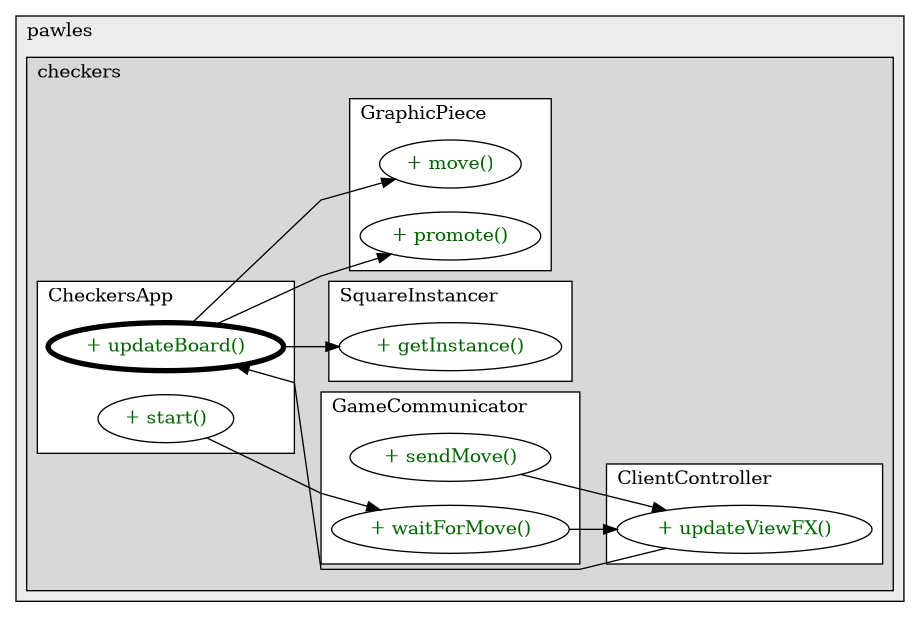 @startuml

/' diagram meta data start
config=CallConfiguration;
{
  "rootMethod": "org.pawles.checkers.checkers.CheckersApp#updateBoard(Board)",
  "projectClassification": {
    "searchMode": "OpenProject", // OpenProject, AllProjects
    "includedProjects": "",
    "pathEndKeywords": "*.impl",
    "isClientPath": "",
    "isClientName": "",
    "isTestPath": "",
    "isTestName": "",
    "isMappingPath": "",
    "isMappingName": "",
    "isDataAccessPath": "",
    "isDataAccessName": "",
    "isDataStructurePath": "",
    "isDataStructureName": "",
    "isInterfaceStructuresPath": "",
    "isInterfaceStructuresName": "",
    "isEntryPointPath": "",
    "isEntryPointName": "",
    "treatFinalFieldsAsMandatory": false
  },
  "graphRestriction": {
    "classPackageExcludeFilter": "",
    "classPackageIncludeFilter": "",
    "classNameExcludeFilter": "",
    "classNameIncludeFilter": "",
    "methodNameExcludeFilter": "",
    "methodNameIncludeFilter": "",
    "removeByInheritance": "", // inheritance/annotation based filtering is done in a second step
    "removeByAnnotation": "",
    "removeByClassPackage": "", // cleanup the graph after inheritance/annotation based filtering is done
    "removeByClassName": "",
    "cutMappings": false,
    "cutEnum": true,
    "cutTests": true,
    "cutClient": true,
    "cutDataAccess": true,
    "cutInterfaceStructures": true,
    "cutDataStructures": true,
    "cutGetterAndSetter": true,
    "cutConstructors": true
  },
  "graphTraversal": {
    "forwardDepth": 3,
    "backwardDepth": 3,
    "classPackageExcludeFilter": "",
    "classPackageIncludeFilter": "",
    "classNameExcludeFilter": "",
    "classNameIncludeFilter": "",
    "methodNameExcludeFilter": "",
    "methodNameIncludeFilter": "",
    "hideMappings": false,
    "hideDataStructures": false,
    "hidePrivateMethods": true,
    "hideInterfaceCalls": true, // indirection: implementation -> interface (is hidden) -> implementation
    "onlyShowApplicationEntryPoints": false, // root node is included
    "useMethodCallsForStructureDiagram": "ForwardOnly" // ForwardOnly, BothDirections, No
  },
  "details": {
    "aggregation": "GroupByClass", // ByClass, GroupByClass, None
    "showMethodParametersTypes": false,
    "showMethodParametersNames": false,
    "showMethodReturnType": false,
    "showPackageLevels": 2,
    "showCallOrder": false,
    "edgeMode": "MethodsOnly", // TypesOnly, MethodsOnly, TypesAndMethods, MethodsAndDirectTypeUsage
    "showDetailedClassStructure": false
  },
  "rootClass": "org.pawles.checkers.checkers.CheckersApp",
  "extensionCallbackMethod": "" // qualified.class.name#methodName - signature: public static String method(String)
}
diagram meta data end '/



digraph g {
    rankdir="LR"
    splines=polyline
    

'nodes 
subgraph cluster_995268684 { 
   	label=pawles
	labeljust=l
	fillcolor="#ececec"
	style=filled
   
   subgraph cluster_2114002008 { 
   	label=checkers
	labeljust=l
	fillcolor="#d8d8d8"
	style=filled
   
   subgraph cluster_1144678134 { 
   	label=ClientController
	labeljust=l
	fillcolor=white
	style=filled
   
   ClientController639122325XXXupdateViewFX0[
	label="+ updateViewFX()"
	style=filled
	fillcolor=white
	tooltip="ClientController

&#10;  draw the current board in JavaFX&#10; "
	fontcolor=darkgreen
];
} 

subgraph cluster_1211231302 { 
   	label=SquareInstancer
	labeljust=l
	fillcolor=white
	style=filled
   
   SquareInstancer858191756XXXgetInstance515322732[
	label="+ getInstance()"
	style=filled
	fillcolor=white
	tooltip="SquareInstancer

null"
	fontcolor=darkgreen
];
} 

subgraph cluster_1885672694 { 
   	label=GraphicPiece
	labeljust=l
	fillcolor=white
	style=filled
   
   GraphicPiece612257790XXXmove1810807491[
	label="+ move()"
	style=filled
	fillcolor=white
	tooltip="GraphicPiece

&#10;  moves the piece on the board&#10;  @param dest square to move to&#10; "
	fontcolor=darkgreen
];

GraphicPiece612257790XXXpromote0[
	label="+ promote()"
	style=filled
	fillcolor=white
	tooltip="GraphicPiece

&#10;  visually promotes the piece into a king&#10; "
	fontcolor=darkgreen
];
} 

subgraph cluster_2118178771 { 
   	label=CheckersApp
	labeljust=l
	fillcolor=white
	style=filled
   
   CheckersApp612257790XXXstart80204510[
	label="+ start()"
	style=filled
	fillcolor=white
	tooltip="CheckersApp

null"
	fontcolor=darkgreen
];

CheckersApp612257790XXXupdateBoard64356038[
	label="+ updateBoard()"
	style=filled
	fillcolor=white
	tooltip="CheckersApp

null"
	penwidth=4
	fontcolor=darkgreen
];
} 

subgraph cluster_788877482 { 
   	label=GameCommunicator
	labeljust=l
	fillcolor=white
	style=filled
   
   GameCommunicator639122325XXXsendMove992535570[
	label="+ sendMove()"
	style=filled
	fillcolor=white
	tooltip="GameCommunicator

&#10;  sends the move to the server and applies if it is correct&#10;  @param curr square to move from&#10;  @param dest square to move to&#10;  @return true if the move was correct; false otherwise&#10; "
	fontcolor=darkgreen
];

GameCommunicator639122325XXXwaitForMove0[
	label="+ waitForMove()"
	style=filled
	fillcolor=white
	tooltip="GameCommunicator

&#10;  waits for the opponent's move from the server and applies it&#10; "
	fontcolor=darkgreen
];
} 
} 
} 

'edges    
CheckersApp612257790XXXstart80204510 -> GameCommunicator639122325XXXwaitForMove0;
CheckersApp612257790XXXupdateBoard64356038 -> GraphicPiece612257790XXXmove1810807491;
CheckersApp612257790XXXupdateBoard64356038 -> GraphicPiece612257790XXXpromote0;
CheckersApp612257790XXXupdateBoard64356038 -> SquareInstancer858191756XXXgetInstance515322732;
ClientController639122325XXXupdateViewFX0 -> CheckersApp612257790XXXupdateBoard64356038;
GameCommunicator639122325XXXsendMove992535570 -> ClientController639122325XXXupdateViewFX0;
GameCommunicator639122325XXXwaitForMove0 -> ClientController639122325XXXupdateViewFX0;
    
}
@enduml